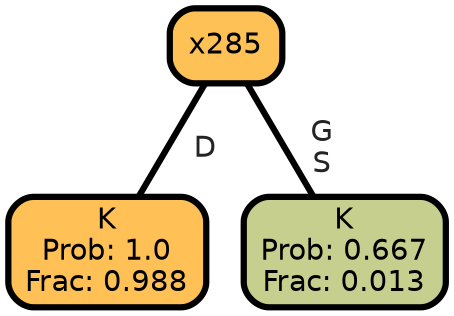 graph Tree {
node [shape=box, style="filled, rounded",color="black",penwidth="3",fontcolor="black",                 fontname=helvetica] ;
graph [ranksep="0 equally", splines=straight,                 bgcolor=transparent, dpi=200] ;
edge [fontname=helvetica, fontweight=bold,fontcolor=grey14,color=black] ;
0 [label="K
Prob: 1.0
Frac: 0.988", fillcolor="#ffc155"] ;
1 [label="x285", fillcolor="#fec155"] ;
2 [label="K
Prob: 0.667
Frac: 0.013", fillcolor="#c6cf8d"] ;
1 -- 0 [label=" D",penwidth=3] ;
1 -- 2 [label=" G\n S",penwidth=3] ;
{rank = same;}}